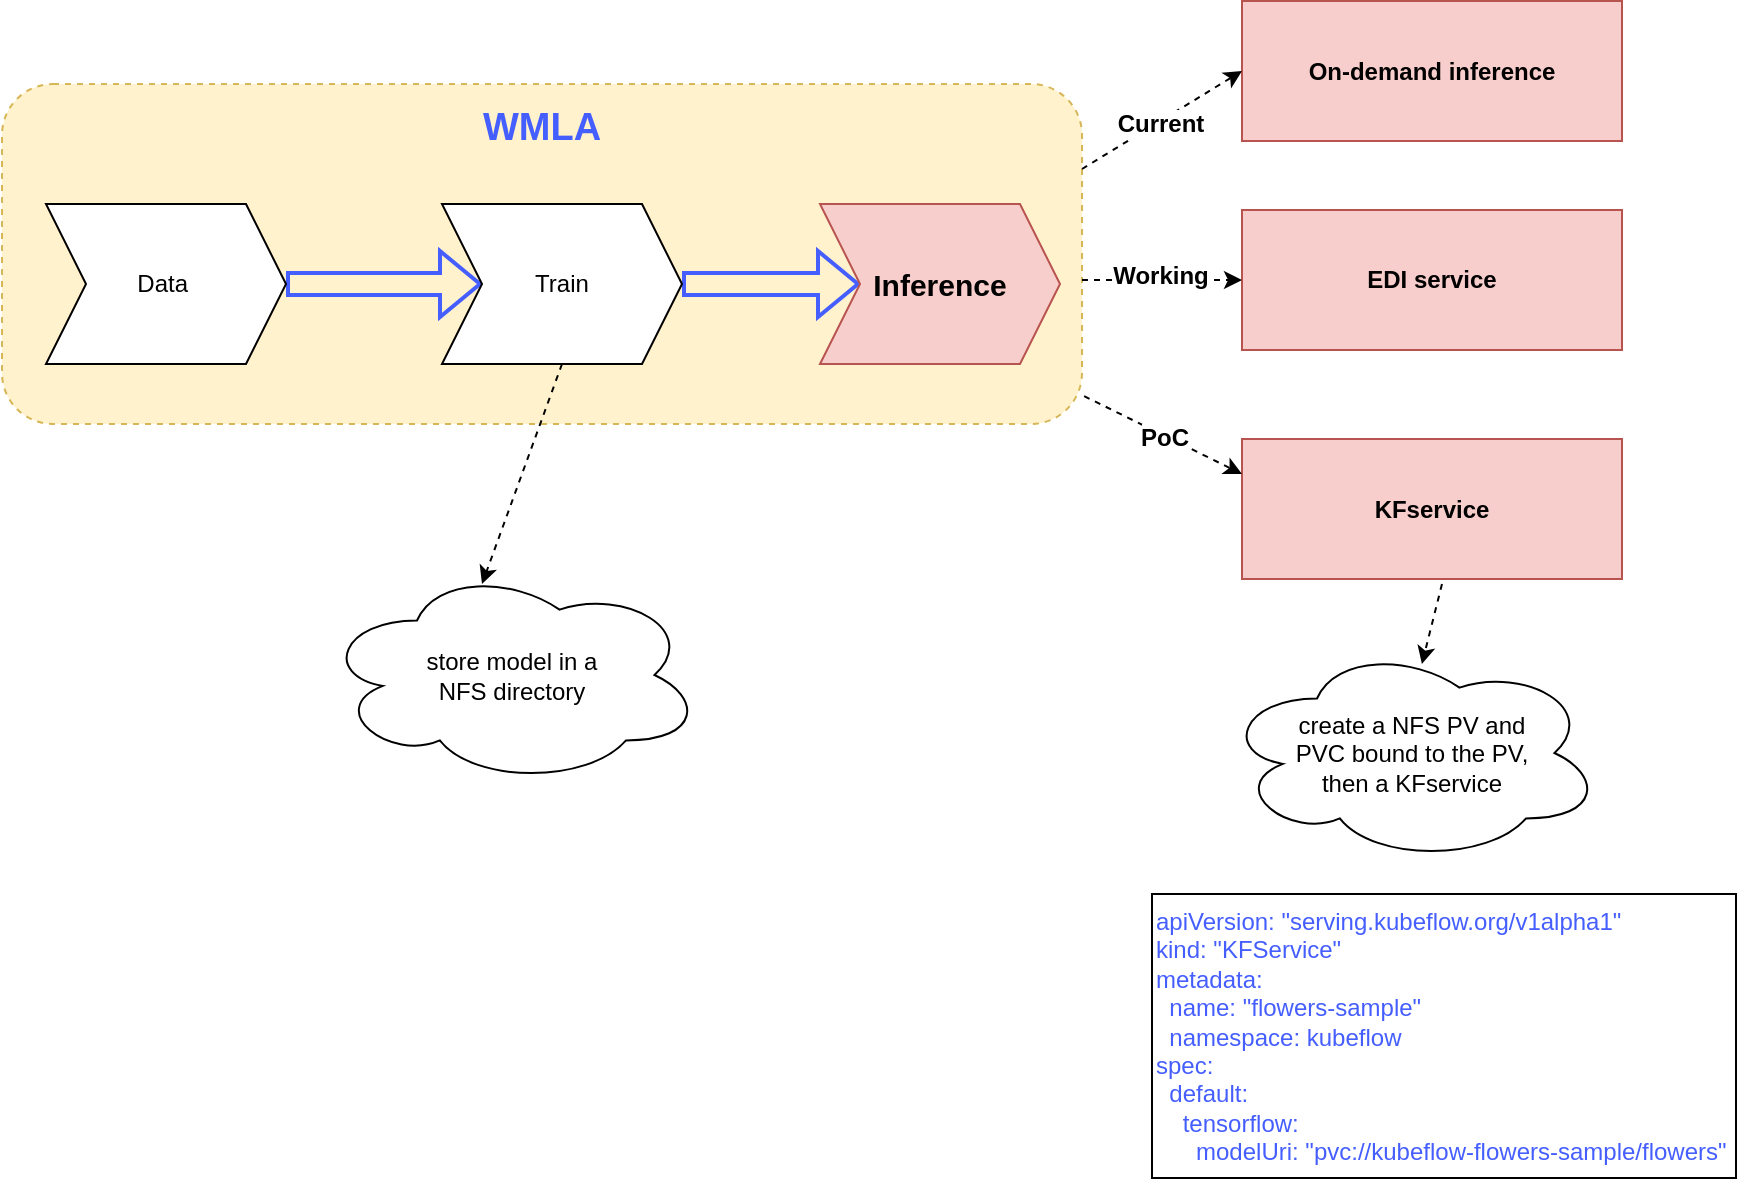 <mxfile pages="1" version="11.2.3" type="github"><diagram id="i3zWNkJtwnKie6R3KwLM" name="Page-1"><mxGraphModel dx="1482" dy="988" grid="0" gridSize="10" guides="1" tooltips="1" connect="1" arrows="1" fold="1" page="1" pageScale="1" pageWidth="2339" pageHeight="3300" math="0" shadow="0"><root><mxCell id="0"/><mxCell id="1" parent="0"/><mxCell id="lpi5FlPbwp4Xaz6hHfly-7" value="" style="rounded=1;whiteSpace=wrap;html=1;dashed=1;fillColor=#fff2cc;strokeColor=#d6b656;" vertex="1" parent="1"><mxGeometry x="40" y="210" width="540" height="170" as="geometry"/></mxCell><mxCell id="lpi5FlPbwp4Xaz6hHfly-4" value="" style="edgeStyle=orthogonalEdgeStyle;rounded=0;orthogonalLoop=1;jettySize=auto;html=1;shape=flexArrow;strokeColor=#455EFF;strokeWidth=2;" edge="1" parent="1" source="lpi5FlPbwp4Xaz6hHfly-1" target="lpi5FlPbwp4Xaz6hHfly-2"><mxGeometry relative="1" as="geometry"/></mxCell><mxCell id="lpi5FlPbwp4Xaz6hHfly-1" value="Data&amp;nbsp;" style="shape=step;perimeter=stepPerimeter;whiteSpace=wrap;html=1;fixedSize=1;" vertex="1" parent="1"><mxGeometry x="62" y="270" width="120" height="80" as="geometry"/></mxCell><mxCell id="lpi5FlPbwp4Xaz6hHfly-6" value="" style="edgeStyle=orthogonalEdgeStyle;rounded=0;orthogonalLoop=1;jettySize=auto;html=1;shape=flexArrow;strokeColor=#455EFF;strokeWidth=2;" edge="1" parent="1" source="lpi5FlPbwp4Xaz6hHfly-2" target="lpi5FlPbwp4Xaz6hHfly-5"><mxGeometry relative="1" as="geometry"/></mxCell><mxCell id="lpi5FlPbwp4Xaz6hHfly-2" value="Train" style="shape=step;perimeter=stepPerimeter;whiteSpace=wrap;html=1;fixedSize=1;" vertex="1" parent="1"><mxGeometry x="260" y="270" width="120" height="80" as="geometry"/></mxCell><mxCell id="lpi5FlPbwp4Xaz6hHfly-5" value="&lt;b&gt;&lt;font style=&quot;font-size: 15px&quot;&gt;Inference&lt;/font&gt;&lt;/b&gt;" style="shape=step;perimeter=stepPerimeter;whiteSpace=wrap;html=1;fixedSize=1;fillColor=#f8cecc;strokeColor=#b85450;" vertex="1" parent="1"><mxGeometry x="449" y="270" width="120" height="80" as="geometry"/></mxCell><mxCell id="lpi5FlPbwp4Xaz6hHfly-8" value="&lt;b&gt;&lt;font style=&quot;font-size: 19px&quot; color=&quot;#455eff&quot;&gt;WMLA&lt;/font&gt;&lt;/b&gt;" style="text;html=1;strokeColor=none;fillColor=none;align=center;verticalAlign=middle;whiteSpace=wrap;rounded=0;dashed=1;" vertex="1" parent="1"><mxGeometry x="290" y="222" width="40" height="20" as="geometry"/></mxCell><mxCell id="lpi5FlPbwp4Xaz6hHfly-11" value="&lt;b&gt;On-demand inference&lt;/b&gt;" style="rounded=0;whiteSpace=wrap;html=1;fillColor=#f8cecc;strokeColor=#b85450;" vertex="1" parent="1"><mxGeometry x="660" y="168.5" width="190" height="70" as="geometry"/></mxCell><mxCell id="lpi5FlPbwp4Xaz6hHfly-12" value="&lt;b&gt;EDI service&lt;/b&gt;" style="rounded=0;whiteSpace=wrap;html=1;fillColor=#f8cecc;strokeColor=#b85450;" vertex="1" parent="1"><mxGeometry x="660" y="273" width="190" height="70" as="geometry"/></mxCell><mxCell id="lpi5FlPbwp4Xaz6hHfly-13" value="&lt;b&gt;KFservice&lt;/b&gt;" style="rounded=0;whiteSpace=wrap;html=1;fillColor=#f8cecc;strokeColor=#b85450;" vertex="1" parent="1"><mxGeometry x="660" y="387.5" width="190" height="70" as="geometry"/></mxCell><mxCell id="lpi5FlPbwp4Xaz6hHfly-14" value="store model in a &lt;br&gt;NFS directory" style="ellipse;shape=cloud;whiteSpace=wrap;html=1;" vertex="1" parent="1"><mxGeometry x="200" y="451" width="190" height="109" as="geometry"/></mxCell><mxCell id="lpi5FlPbwp4Xaz6hHfly-15" value="" style="endArrow=classic;html=1;exitX=0.5;exitY=1;exitDx=0;exitDy=0;dashed=1;" edge="1" parent="1" source="lpi5FlPbwp4Xaz6hHfly-2"><mxGeometry width="50" height="50" relative="1" as="geometry"><mxPoint x="40" y="610" as="sourcePoint"/><mxPoint x="280" y="460" as="targetPoint"/></mxGeometry></mxCell><mxCell id="lpi5FlPbwp4Xaz6hHfly-17" value="" style="endArrow=classic;html=1;exitX=1;exitY=0.25;exitDx=0;exitDy=0;dashed=1;entryX=0;entryY=0.5;entryDx=0;entryDy=0;" edge="1" parent="1" source="lpi5FlPbwp4Xaz6hHfly-7" target="lpi5FlPbwp4Xaz6hHfly-11"><mxGeometry width="50" height="50" relative="1" as="geometry"><mxPoint x="330" y="360" as="sourcePoint"/><mxPoint x="290" y="470" as="targetPoint"/></mxGeometry></mxCell><mxCell id="lpi5FlPbwp4Xaz6hHfly-20" value="&lt;b&gt;Current&lt;/b&gt;" style="text;html=1;resizable=0;points=[];align=center;verticalAlign=middle;labelBackgroundColor=#ffffff;" vertex="1" connectable="0" parent="lpi5FlPbwp4Xaz6hHfly-17"><mxGeometry x="-0.041" y="-1" relative="1" as="geometry"><mxPoint as="offset"/></mxGeometry></mxCell><mxCell id="lpi5FlPbwp4Xaz6hHfly-18" value="" style="endArrow=classic;html=1;dashed=1;entryX=0;entryY=0.5;entryDx=0;entryDy=0;" edge="1" parent="1" target="lpi5FlPbwp4Xaz6hHfly-12"><mxGeometry width="50" height="50" relative="1" as="geometry"><mxPoint x="580" y="308" as="sourcePoint"/><mxPoint x="649" y="259" as="targetPoint"/></mxGeometry></mxCell><mxCell id="lpi5FlPbwp4Xaz6hHfly-21" value="&lt;b&gt;Working&lt;/b&gt;" style="text;html=1;resizable=0;points=[];align=center;verticalAlign=middle;labelBackgroundColor=#ffffff;" vertex="1" connectable="0" parent="lpi5FlPbwp4Xaz6hHfly-18"><mxGeometry x="-0.025" y="2" relative="1" as="geometry"><mxPoint as="offset"/></mxGeometry></mxCell><mxCell id="lpi5FlPbwp4Xaz6hHfly-19" value="" style="endArrow=classic;html=1;dashed=1;entryX=0;entryY=0.25;entryDx=0;entryDy=0;exitX=1.002;exitY=0.918;exitDx=0;exitDy=0;exitPerimeter=0;" edge="1" parent="1" source="lpi5FlPbwp4Xaz6hHfly-7" target="lpi5FlPbwp4Xaz6hHfly-13"><mxGeometry width="50" height="50" relative="1" as="geometry"><mxPoint x="590" y="318" as="sourcePoint"/><mxPoint x="670" y="318" as="targetPoint"/></mxGeometry></mxCell><mxCell id="lpi5FlPbwp4Xaz6hHfly-22" value="&lt;b&gt;PoC&lt;/b&gt;" style="text;html=1;resizable=0;points=[];align=center;verticalAlign=middle;labelBackgroundColor=#ffffff;" vertex="1" connectable="0" parent="lpi5FlPbwp4Xaz6hHfly-19"><mxGeometry x="0.022" y="-1" relative="1" as="geometry"><mxPoint as="offset"/></mxGeometry></mxCell><mxCell id="lpi5FlPbwp4Xaz6hHfly-23" value="create a NFS PV and&lt;br&gt;PVC bound to the PV,&lt;br&gt;then a KFservice" style="ellipse;shape=cloud;whiteSpace=wrap;html=1;" vertex="1" parent="1"><mxGeometry x="650" y="490" width="190" height="109" as="geometry"/></mxCell><mxCell id="lpi5FlPbwp4Xaz6hHfly-24" value="" style="endArrow=classic;html=1;dashed=1;entryX=0.526;entryY=0.092;entryDx=0;entryDy=0;entryPerimeter=0;" edge="1" parent="1" target="lpi5FlPbwp4Xaz6hHfly-23"><mxGeometry width="50" height="50" relative="1" as="geometry"><mxPoint x="760" y="460" as="sourcePoint"/><mxPoint x="290" y="470" as="targetPoint"/></mxGeometry></mxCell><UserObject label="&lt;font color=&quot;#455eff&quot; style=&quot;background-color: rgb(255 , 255 , 255)&quot;&gt;apiVersion: &quot;serving.kubeflow.org/v1alpha1&quot;&lt;br&gt;kind: &quot;KFService&quot;&lt;br&gt;metadata:&lt;br&gt;&amp;nbsp; name: &quot;flowers-sample&quot;&lt;br&gt;&amp;nbsp; namespace: kubeflow&lt;br&gt;spec:&lt;br&gt;&amp;nbsp; default:&lt;br&gt;&amp;nbsp; &amp;nbsp; tensorflow:&lt;br&gt;&amp;nbsp; &amp;nbsp; &amp;nbsp; modelUri: &quot;pvc://kubeflow-flowers-sample/flowers&quot;&lt;/font&gt;" link="apiVersion: &quot;serving.kubeflow.org/v1alpha1&quot;&#xa;kind: &quot;KFService&quot;&#xa;metadata:&#xa;  name: &quot;flowers-sample&quot;&#xa;  namespace: kubeflow&#xa;spec:&#xa;  default:&#xa;    tensorflow:&#xa;      modelUri: &quot;pvc://kubeflow-flowers-sample/flowers&quot;" id="lpi5FlPbwp4Xaz6hHfly-26"><mxCell style="text;html=1;strokeColor=#000000;" vertex="1" parent="1"><mxGeometry x="615" y="615" width="292" height="142" as="geometry"/></mxCell></UserObject></root></mxGraphModel></diagram></mxfile>